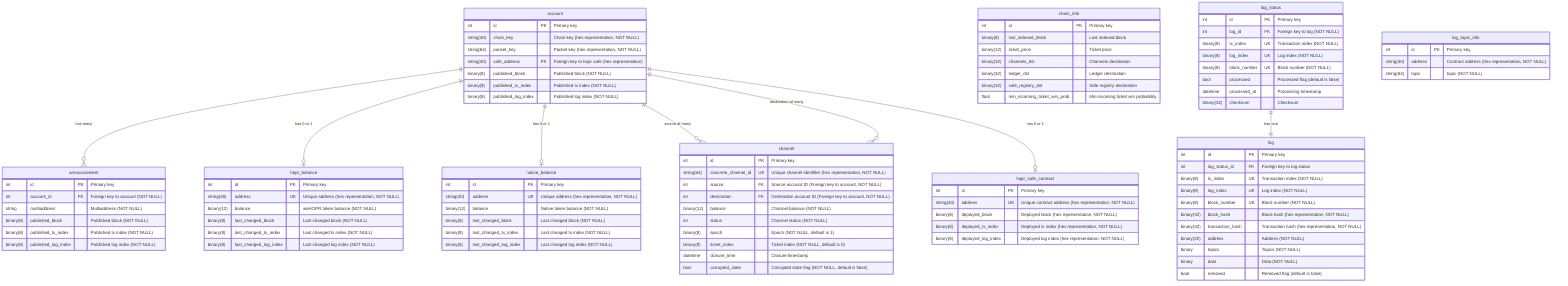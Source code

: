 erDiagram
    account {
        int id PK "Primary key"
        string(40) chain_key "Chain key (hex representation, NOT NULL)"
        string(64) packet_key "Packet key (hex representation, NOT NULL)"
        string(40) safe_address FK "Foreign key to hopr safe (hex representation)"
        binary(8) published_block "Published block (NOT NULL)"
        binary(8) published_tx_index "Published tx index (NOT NULL)"
        binary(8) published_log_index "Published log index (NOT NULL)"
    }

    announcement {
        int id PK "Primary key"
        int account_id FK "Foreign key to account (NOT NULL)"
        string multiaddress "Multiaddress (NOT NULL)"
        binary(8) published_block "Published block (NOT NULL)"
        binary(8) published_tx_index "Published tx index (NOT NULL)"
        binary(8) published_log_index "Published log index (NOT NULL)"
    }

    channel {
        int id PK "Primary key"
        string(64) concrete_channel_id UK "Unique channel identifier (hex representation, NOT NULL)"
        int source FK "Source account ID (Foreign key to account, NOT NULL)"
        int destination FK "Destination account ID (Foreign key to account, NOT NULL)"
        binary(12) balance "Channel balance (NOT NULL)"
        int status "Channel status (NOT NULL)"
        binary(8) epoch "Epoch (NOT NULL, default is 1)"
        binary(8) ticket_index "Ticket index (NOT NULL, default is 0)"
        datetime closure_time "Closure timestamp"
        bool corrupted_state "Corrupted state flag (NOT NULL, default is false)"
    }

    hopr_balance {
        int id PK "Primary key"
        string(40) address UK "Unique address (hex representation, NOT NULL)"
        binary(12) balance "wxHOPR token balance (NOT NULL)"
        binary(8) last_changed_block "Last changed block (NOT NULL)"
        binary(8) last_changed_tx_index "Last changed tx index (NOT NULL)"
        binary(8) last_changed_log_index "Last changed log index (NOT NULL)"
    }

    native_balance {
        int id PK "Primary key"
        string(40) address UK "Unique address (hex representation, NOT NULL)"
        binary(12) balance "Native token balance (NOT NULL)"
        binary(8) last_changed_block "Last changed block (NOT NULL)"
        binary(8) last_changed_tx_index "Last changed tx index (NOT NULL)"
        binary(8) last_changed_log_index "Last changed log index (NOT NULL)"
    }

    chain_info {
        int id PK "Primary key"
        binary(8) last_indexed_block "Last indexed block"
        binary(12) ticket_price "Ticket price"
        binary(32) channels_dst "Channels destination"
        binary(32) ledger_dst "Ledger destination"
        binary(32) safe_registry_dst "Safe registry destination"
        float min_incoming_ticket_win_prob "Min incoming ticket win probability"
    }

    log {
        int id PK "Primary key"
        int log_status_id FK "Foreign key to log status"
        binary(8) tx_index UK "Transaction index (NOT NULL)"
        binary(8) log_index UK "Log index (NOT NULL)"
        binary(8) block_number UK "Block number (NOT NULL)"
        binary(32) block_hash "Block hash (hex representation, NOT NULL)"
        binary(32) transaction_hash "Transaction hash (hex representation, NOT NULL)"
        binary(20) address "Address (NOT NULL)"
        binary topics "Topics (NOT NULL)"
        binary data "Data (NOT NULL)"
        bool removed "Removed flag (default is false)"
    }

    log_status {
        int id PK "Primary key"
        int log_id FK "Foreign key to log (NOT NULL)"
        binary(8) tx_index UK "Transaction index (NOT NULL)"
        binary(8) log_index UK "Log index (NOT NULL)"
        binary(8) block_number UK "Block number (NOT NULL)"
        bool processed "Processed flag (default is false)"
        datetime processed_at "Processing timestamp"
        binary(32) checksum "Checksum"
    }

    log_topic_info {
        int id PK "Primary key"
        string(40) address "Contract address (hex representation, NOT NULL)"
        string(64) topic "topic (NOT NULL)"
    }

    hopr_safe_contract {
        int id PK "Primary key"
        string(40) address UK "Unique contract address (hex representation, NOT NULL)"
        binary(8) deployed_block "Deployed block (hex representation, NOT NULL)"
        binary(8) deployed_tx_index "Deployed tx index (hex representation, NOT NULL)"
        binary(8) deployed_log_index "Deployed log index (hex representation, NOT NULL)"
    }

    %% ========================================
    %% RELATIONSHIPS
    %% ========================================

    account ||--o{ announcement : "has many"
    account ||--o| hopr_balance : "has 0 or 1"
    account ||--o| native_balance : "has 0 or 1"
    account ||--o{ channel : "source of many"
    account ||--o{ channel : "destination of many"
    account ||--o| hopr_safe_contract : "has 0 or 1"
    log_status ||--|| log : "has one"